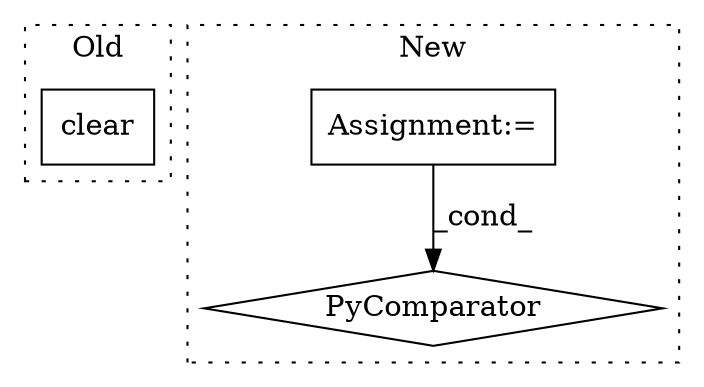 digraph G {
subgraph cluster0 {
1 [label="clear" a="32" s="2936" l="7" shape="box"];
label = "Old";
style="dotted";
}
subgraph cluster1 {
2 [label="PyComparator" a="113" s="2243" l="23" shape="diamond"];
3 [label="Assignment:=" a="7" s="2093" l="1" shape="box"];
label = "New";
style="dotted";
}
3 -> 2 [label="_cond_"];
}